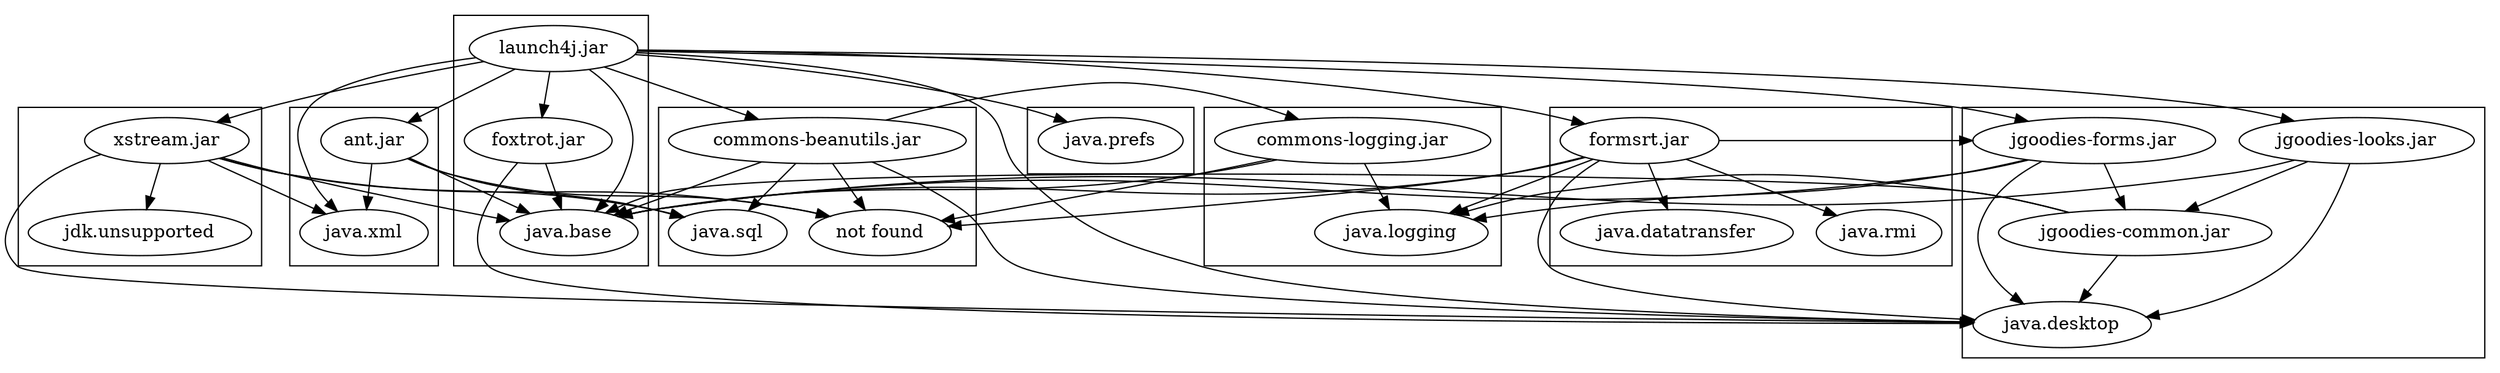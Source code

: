 digraph "summary" {
  "launch4j.jar"                                     -> "ant.jar";
  "launch4j.jar"                                     -> "commons-beanutils.jar";
  "launch4j.jar"                                     -> "formsrt.jar";
  "launch4j.jar"                                     -> "foxtrot.jar";
  "launch4j.jar"                                     -> "java.base";
  "launch4j.jar"                                     -> "java.desktop";
  "launch4j.jar"                                     -> "java.prefs";
  "launch4j.jar"                                     -> "java.xml";
  "launch4j.jar"                                     -> "jgoodies-forms.jar";
  "launch4j.jar"                                     -> "jgoodies-looks.jar";
  "launch4j.jar"                                     -> "xstream.jar";
  "ant.jar"                                          -> "java.base";
  "ant.jar"                                          -> "java.sql";
  "ant.jar"                                          -> "java.xml";
  "ant.jar"                                          -> "not found";
  "commons-beanutils.jar"                            -> "commons-logging.jar";
  "commons-beanutils.jar"                            -> "java.base";
  "commons-beanutils.jar"                            -> "java.desktop";
  "commons-beanutils.jar"                            -> "java.sql";
  "commons-beanutils.jar"                            -> "not found";
  "commons-logging.jar"                              -> "java.base";
  "commons-logging.jar"                              -> "java.logging";
  "commons-logging.jar"                              -> "not found";
  "formsrt.jar"                                      -> "java.base";
  "formsrt.jar"                                      -> "java.datatransfer";
  "formsrt.jar"                                      -> "java.desktop";
  "formsrt.jar"                                      -> "java.logging";
  "formsrt.jar"                                      -> "java.rmi";
  "formsrt.jar"                                      -> "jgoodies-forms.jar";
  "formsrt.jar"                                      -> "not found";
  "foxtrot.jar"                                      -> "java.base";
  "foxtrot.jar"                                      -> "java.desktop";
  "jgoodies-common.jar"                              -> "java.base";
  "jgoodies-common.jar"                              -> "java.desktop";
  "jgoodies-common.jar"                              -> "java.logging";
  "jgoodies-forms.jar"                               -> "java.base";
  "jgoodies-forms.jar"                               -> "java.desktop";
  "jgoodies-forms.jar"                               -> "java.logging";
  "jgoodies-forms.jar"                               -> "jgoodies-common.jar";
  "jgoodies-looks.jar"                               -> "java.base";
  "jgoodies-looks.jar"                               -> "java.desktop";
  "jgoodies-looks.jar"                               -> "jgoodies-common.jar";
  "xstream.jar"                                      -> "java.base";
  "xstream.jar"                                      -> "java.desktop";
  "xstream.jar"                                      -> "java.sql";
  "xstream.jar"                                      -> "java.xml";
  "xstream.jar"                                      -> "jdk.unsupported";
  "xstream.jar"                                      -> "not found";


  subgraph cluster_0 {
    "java.prefs"; 
  }
  subgraph cluster_1 {
    "ant.jar";     "java.xml"; 
  }
  subgraph cluster_2 {
    "commons-logging.jar";     "java.logging"; 
  }
  subgraph cluster_3 {
    "formsrt.jar";     "java.datatransfer";     "java.rmi"; 
  }
  subgraph cluster_4 {
    "xstream.jar";     "jdk.unsupported"; 
  }
  subgraph cluster_5 {
    "commons-beanutils.jar";     "java.sql";     "not found"; 
  }
  subgraph cluster_6 {
    "launch4j.jar";     "foxtrot.jar";     "java.base"; 
  }
  subgraph cluster_7 {
    "java.desktop";     "jgoodies-forms.jar";     "jgoodies-looks.jar";     "jgoodies-common.jar"; 
  }
}
